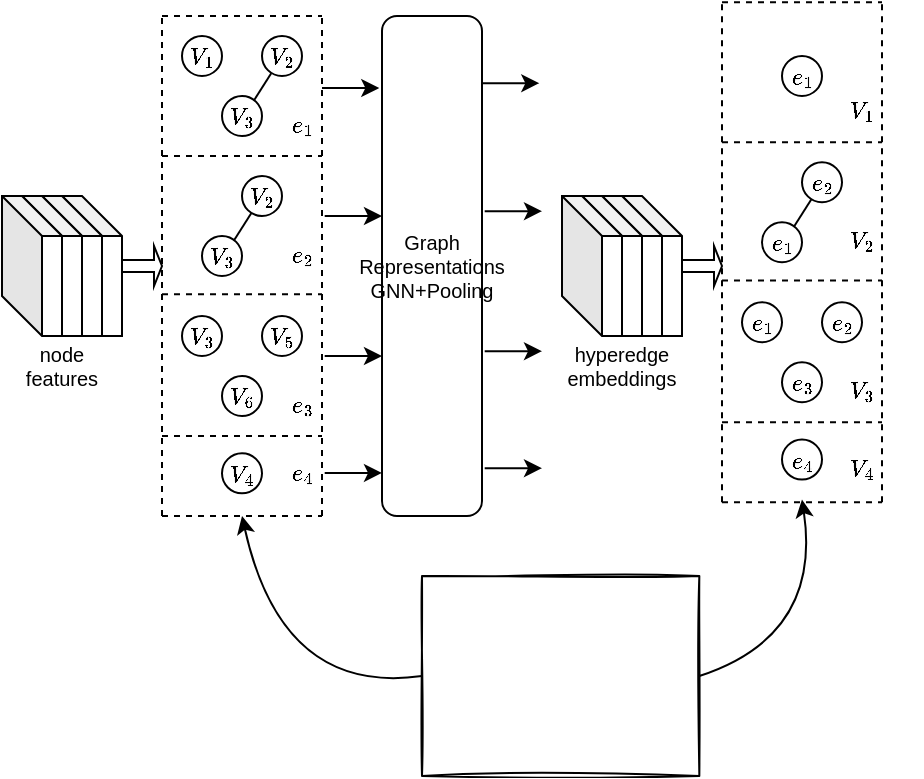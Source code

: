 <mxfile version="20.4.1" type="github">
  <diagram id="Zizr9kG71ItXu3PUZdYu" name="第 1 页">
    <mxGraphModel dx="751" dy="422" grid="1" gridSize="10" guides="1" tooltips="1" connect="1" arrows="1" fold="1" page="1" pageScale="1" pageWidth="827" pageHeight="1169" math="1" shadow="0">
      <root>
        <mxCell id="0" />
        <mxCell id="1" parent="0" />
        <mxCell id="7wE68VjL94obTEk8A7nX-3" value="&lt;font style=&quot;font-size: 10px;&quot;&gt;`V_1`&lt;/font&gt;" style="ellipse;whiteSpace=wrap;html=1;aspect=fixed;" vertex="1" parent="1">
          <mxGeometry x="300" y="120" width="20" height="20" as="geometry" />
        </mxCell>
        <mxCell id="7wE68VjL94obTEk8A7nX-4" value="&lt;font style=&quot;font-size: 10px;&quot;&gt;`V_2`&lt;/font&gt;" style="ellipse;whiteSpace=wrap;html=1;aspect=fixed;" vertex="1" parent="1">
          <mxGeometry x="340" y="120" width="20" height="20" as="geometry" />
        </mxCell>
        <mxCell id="7wE68VjL94obTEk8A7nX-5" value="&lt;font style=&quot;font-size: 10px;&quot;&gt;`V_3`&lt;/font&gt;" style="ellipse;whiteSpace=wrap;html=1;aspect=fixed;" vertex="1" parent="1">
          <mxGeometry x="320" y="150" width="20" height="20" as="geometry" />
        </mxCell>
        <mxCell id="7wE68VjL94obTEk8A7nX-6" value="" style="endArrow=none;html=1;rounded=0;fontSize=10;entryX=0.231;entryY=0.932;entryDx=0;entryDy=0;exitX=0.798;exitY=0.113;exitDx=0;exitDy=0;entryPerimeter=0;exitPerimeter=0;" edge="1" parent="1" source="7wE68VjL94obTEk8A7nX-5" target="7wE68VjL94obTEk8A7nX-4">
          <mxGeometry width="50" height="50" relative="1" as="geometry">
            <mxPoint x="340" y="290" as="sourcePoint" />
            <mxPoint x="390" y="240" as="targetPoint" />
          </mxGeometry>
        </mxCell>
        <mxCell id="7wE68VjL94obTEk8A7nX-8" value="&lt;font style=&quot;font-size: 10px;&quot;&gt;`V_2`&lt;/font&gt;" style="ellipse;whiteSpace=wrap;html=1;aspect=fixed;" vertex="1" parent="1">
          <mxGeometry x="330" y="190" width="20" height="20" as="geometry" />
        </mxCell>
        <mxCell id="7wE68VjL94obTEk8A7nX-9" value="&lt;font style=&quot;font-size: 10px;&quot;&gt;`V_3`&lt;/font&gt;" style="ellipse;whiteSpace=wrap;html=1;aspect=fixed;" vertex="1" parent="1">
          <mxGeometry x="310" y="220" width="20" height="20" as="geometry" />
        </mxCell>
        <mxCell id="7wE68VjL94obTEk8A7nX-10" value="" style="endArrow=none;html=1;rounded=0;fontSize=10;entryX=0.231;entryY=0.932;entryDx=0;entryDy=0;exitX=0.798;exitY=0.113;exitDx=0;exitDy=0;entryPerimeter=0;exitPerimeter=0;" edge="1" parent="1" source="7wE68VjL94obTEk8A7nX-9" target="7wE68VjL94obTEk8A7nX-8">
          <mxGeometry width="50" height="50" relative="1" as="geometry">
            <mxPoint x="330" y="360" as="sourcePoint" />
            <mxPoint x="380" y="310" as="targetPoint" />
          </mxGeometry>
        </mxCell>
        <mxCell id="7wE68VjL94obTEk8A7nX-11" value="&lt;font style=&quot;font-size: 10px;&quot;&gt;`V_3`&lt;/font&gt;" style="ellipse;whiteSpace=wrap;html=1;aspect=fixed;" vertex="1" parent="1">
          <mxGeometry x="300" y="260" width="20" height="20" as="geometry" />
        </mxCell>
        <mxCell id="7wE68VjL94obTEk8A7nX-12" value="&lt;font style=&quot;font-size: 10px;&quot;&gt;`V_5`&lt;/font&gt;" style="ellipse;whiteSpace=wrap;html=1;aspect=fixed;" vertex="1" parent="1">
          <mxGeometry x="340" y="260" width="20" height="20" as="geometry" />
        </mxCell>
        <mxCell id="7wE68VjL94obTEk8A7nX-13" value="&lt;font style=&quot;font-size: 10px;&quot;&gt;`V_6`&lt;/font&gt;" style="ellipse;whiteSpace=wrap;html=1;aspect=fixed;" vertex="1" parent="1">
          <mxGeometry x="320" y="290" width="20" height="20" as="geometry" />
        </mxCell>
        <mxCell id="7wE68VjL94obTEk8A7nX-15" value="&lt;font style=&quot;font-size: 10px;&quot;&gt;`V_4`&lt;/font&gt;" style="ellipse;whiteSpace=wrap;html=1;aspect=fixed;" vertex="1" parent="1">
          <mxGeometry x="320" y="328.65" width="20" height="20" as="geometry" />
        </mxCell>
        <mxCell id="7wE68VjL94obTEk8A7nX-16" value="" style="endArrow=none;dashed=1;html=1;rounded=0;fontSize=10;" edge="1" parent="1">
          <mxGeometry width="50" height="50" relative="1" as="geometry">
            <mxPoint x="290" y="360" as="sourcePoint" />
            <mxPoint x="290" y="110" as="targetPoint" />
          </mxGeometry>
        </mxCell>
        <mxCell id="7wE68VjL94obTEk8A7nX-17" value="" style="endArrow=none;dashed=1;html=1;rounded=0;fontSize=10;" edge="1" parent="1">
          <mxGeometry width="50" height="50" relative="1" as="geometry">
            <mxPoint x="370" y="360" as="sourcePoint" />
            <mxPoint x="370" y="110" as="targetPoint" />
          </mxGeometry>
        </mxCell>
        <mxCell id="7wE68VjL94obTEk8A7nX-18" value="" style="endArrow=none;dashed=1;html=1;rounded=0;fontSize=10;" edge="1" parent="1">
          <mxGeometry width="50" height="50" relative="1" as="geometry">
            <mxPoint x="290" y="360" as="sourcePoint" />
            <mxPoint x="370" y="360" as="targetPoint" />
          </mxGeometry>
        </mxCell>
        <mxCell id="7wE68VjL94obTEk8A7nX-19" value="" style="endArrow=none;dashed=1;html=1;rounded=0;fontSize=10;" edge="1" parent="1">
          <mxGeometry width="50" height="50" relative="1" as="geometry">
            <mxPoint x="290" y="110" as="sourcePoint" />
            <mxPoint x="370" y="110" as="targetPoint" />
          </mxGeometry>
        </mxCell>
        <mxCell id="7wE68VjL94obTEk8A7nX-20" value="" style="endArrow=none;dashed=1;html=1;rounded=0;fontSize=10;" edge="1" parent="1">
          <mxGeometry width="50" height="50" relative="1" as="geometry">
            <mxPoint x="290" y="180" as="sourcePoint" />
            <mxPoint x="370" y="180" as="targetPoint" />
          </mxGeometry>
        </mxCell>
        <mxCell id="7wE68VjL94obTEk8A7nX-21" value="" style="endArrow=none;dashed=1;html=1;rounded=0;fontSize=10;" edge="1" parent="1">
          <mxGeometry width="50" height="50" relative="1" as="geometry">
            <mxPoint x="290" y="249.12" as="sourcePoint" />
            <mxPoint x="370" y="249.12" as="targetPoint" />
          </mxGeometry>
        </mxCell>
        <mxCell id="7wE68VjL94obTEk8A7nX-22" value="" style="endArrow=none;dashed=1;html=1;rounded=0;fontSize=10;" edge="1" parent="1">
          <mxGeometry width="50" height="50" relative="1" as="geometry">
            <mxPoint x="290" y="320" as="sourcePoint" />
            <mxPoint x="370" y="320" as="targetPoint" />
          </mxGeometry>
        </mxCell>
        <mxCell id="7wE68VjL94obTEk8A7nX-23" value="`e_1`" style="text;html=1;strokeColor=none;fillColor=none;align=center;verticalAlign=middle;whiteSpace=wrap;rounded=0;fontSize=10;" vertex="1" parent="1">
          <mxGeometry x="330" y="150" width="60" height="30" as="geometry" />
        </mxCell>
        <mxCell id="7wE68VjL94obTEk8A7nX-24" value="`e_2`" style="text;html=1;strokeColor=none;fillColor=none;align=center;verticalAlign=middle;whiteSpace=wrap;rounded=0;fontSize=10;" vertex="1" parent="1">
          <mxGeometry x="330" y="215" width="60" height="30" as="geometry" />
        </mxCell>
        <mxCell id="7wE68VjL94obTEk8A7nX-25" value="`e_3`" style="text;html=1;strokeColor=none;fillColor=none;align=center;verticalAlign=middle;whiteSpace=wrap;rounded=0;fontSize=10;" vertex="1" parent="1">
          <mxGeometry x="330" y="290" width="60" height="30" as="geometry" />
        </mxCell>
        <mxCell id="7wE68VjL94obTEk8A7nX-26" value="`e_4`" style="text;html=1;strokeColor=none;fillColor=none;align=center;verticalAlign=middle;whiteSpace=wrap;rounded=0;fontSize=10;" vertex="1" parent="1">
          <mxGeometry x="330" y="323.65" width="60" height="30" as="geometry" />
        </mxCell>
        <mxCell id="7wE68VjL94obTEk8A7nX-66" value="Graph &lt;br&gt;Representations&lt;br&gt;GNN+Pooling&lt;br&gt;" style="rounded=1;whiteSpace=wrap;html=1;sketch=0;strokeColor=default;fontSize=10;textDirection=rtl;horizontal=1;verticalAlign=middle;" vertex="1" parent="1">
          <mxGeometry x="400" y="110" width="50" height="250" as="geometry" />
        </mxCell>
        <mxCell id="7wE68VjL94obTEk8A7nX-67" value="" style="endArrow=classic;html=1;rounded=0;fontSize=10;entryX=-0.027;entryY=0.14;entryDx=0;entryDy=0;entryPerimeter=0;" edge="1" parent="1">
          <mxGeometry width="50" height="50" relative="1" as="geometry">
            <mxPoint x="370" y="146" as="sourcePoint" />
            <mxPoint x="398.65" y="146" as="targetPoint" />
          </mxGeometry>
        </mxCell>
        <mxCell id="7wE68VjL94obTEk8A7nX-68" value="" style="endArrow=classic;html=1;rounded=0;fontSize=10;entryX=-0.027;entryY=0.14;entryDx=0;entryDy=0;entryPerimeter=0;" edge="1" parent="1">
          <mxGeometry width="50" height="50" relative="1" as="geometry">
            <mxPoint x="371.35" y="210" as="sourcePoint" />
            <mxPoint x="400.0" y="210" as="targetPoint" />
          </mxGeometry>
        </mxCell>
        <mxCell id="7wE68VjL94obTEk8A7nX-69" value="" style="endArrow=classic;html=1;rounded=0;fontSize=10;entryX=-0.027;entryY=0.14;entryDx=0;entryDy=0;entryPerimeter=0;" edge="1" parent="1">
          <mxGeometry width="50" height="50" relative="1" as="geometry">
            <mxPoint x="371.35" y="280" as="sourcePoint" />
            <mxPoint x="400.0" y="280" as="targetPoint" />
          </mxGeometry>
        </mxCell>
        <mxCell id="7wE68VjL94obTEk8A7nX-70" value="" style="endArrow=classic;html=1;rounded=0;fontSize=10;entryX=-0.027;entryY=0.14;entryDx=0;entryDy=0;entryPerimeter=0;" edge="1" parent="1">
          <mxGeometry width="50" height="50" relative="1" as="geometry">
            <mxPoint x="371.35" y="338.48" as="sourcePoint" />
            <mxPoint x="400.0" y="338.48" as="targetPoint" />
          </mxGeometry>
        </mxCell>
        <mxCell id="7wE68VjL94obTEk8A7nX-71" value="" style="endArrow=classic;html=1;rounded=0;fontSize=10;entryX=-0.027;entryY=0.14;entryDx=0;entryDy=0;entryPerimeter=0;" edge="1" parent="1">
          <mxGeometry width="50" height="50" relative="1" as="geometry">
            <mxPoint x="450.0" y="143.59" as="sourcePoint" />
            <mxPoint x="478.65" y="143.59" as="targetPoint" />
          </mxGeometry>
        </mxCell>
        <mxCell id="7wE68VjL94obTEk8A7nX-72" value="" style="endArrow=classic;html=1;rounded=0;fontSize=10;entryX=-0.027;entryY=0.14;entryDx=0;entryDy=0;entryPerimeter=0;" edge="1" parent="1">
          <mxGeometry width="50" height="50" relative="1" as="geometry">
            <mxPoint x="451.35" y="207.59" as="sourcePoint" />
            <mxPoint x="480.0" y="207.59" as="targetPoint" />
          </mxGeometry>
        </mxCell>
        <mxCell id="7wE68VjL94obTEk8A7nX-73" value="" style="endArrow=classic;html=1;rounded=0;fontSize=10;entryX=-0.027;entryY=0.14;entryDx=0;entryDy=0;entryPerimeter=0;" edge="1" parent="1">
          <mxGeometry width="50" height="50" relative="1" as="geometry">
            <mxPoint x="451.35" y="277.59" as="sourcePoint" />
            <mxPoint x="480.0" y="277.59" as="targetPoint" />
          </mxGeometry>
        </mxCell>
        <mxCell id="7wE68VjL94obTEk8A7nX-74" value="" style="endArrow=classic;html=1;rounded=0;fontSize=10;entryX=-0.027;entryY=0.14;entryDx=0;entryDy=0;entryPerimeter=0;" edge="1" parent="1">
          <mxGeometry width="50" height="50" relative="1" as="geometry">
            <mxPoint x="451.35" y="336.07" as="sourcePoint" />
            <mxPoint x="480.0" y="336.07" as="targetPoint" />
          </mxGeometry>
        </mxCell>
        <mxCell id="7wE68VjL94obTEk8A7nX-80" value="" style="group" vertex="1" connectable="0" parent="1">
          <mxGeometry x="490" y="200" width="60" height="70" as="geometry" />
        </mxCell>
        <mxCell id="7wE68VjL94obTEk8A7nX-75" value="" style="shape=cube;whiteSpace=wrap;html=1;boundedLbl=1;backgroundOutline=1;darkOpacity=0.05;darkOpacity2=0.1;sketch=0;strokeColor=default;fontSize=10;" vertex="1" parent="7wE68VjL94obTEk8A7nX-80">
          <mxGeometry x="30" width="30" height="70" as="geometry" />
        </mxCell>
        <mxCell id="7wE68VjL94obTEk8A7nX-76" value="" style="shape=cube;whiteSpace=wrap;html=1;boundedLbl=1;backgroundOutline=1;darkOpacity=0.05;darkOpacity2=0.1;sketch=0;strokeColor=default;fontSize=10;" vertex="1" parent="7wE68VjL94obTEk8A7nX-80">
          <mxGeometry x="20" width="30" height="70" as="geometry" />
        </mxCell>
        <mxCell id="7wE68VjL94obTEk8A7nX-77" value="" style="shape=cube;whiteSpace=wrap;html=1;boundedLbl=1;backgroundOutline=1;darkOpacity=0.05;darkOpacity2=0.1;sketch=0;strokeColor=default;fontSize=10;" vertex="1" parent="7wE68VjL94obTEk8A7nX-80">
          <mxGeometry x="10" width="30" height="70" as="geometry" />
        </mxCell>
        <mxCell id="7wE68VjL94obTEk8A7nX-79" value="" style="shape=cube;whiteSpace=wrap;html=1;boundedLbl=1;backgroundOutline=1;darkOpacity=0.05;darkOpacity2=0.1;sketch=0;strokeColor=default;fontSize=10;" vertex="1" parent="7wE68VjL94obTEk8A7nX-80">
          <mxGeometry width="30" height="70" as="geometry" />
        </mxCell>
        <mxCell id="7wE68VjL94obTEk8A7nX-81" value="hyperedge&lt;br&gt;embeddings" style="text;html=1;strokeColor=none;fillColor=none;align=center;verticalAlign=middle;whiteSpace=wrap;rounded=0;sketch=0;fontSize=10;" vertex="1" parent="1">
          <mxGeometry x="490" y="270" width="60" height="30" as="geometry" />
        </mxCell>
        <mxCell id="7wE68VjL94obTEk8A7nX-84" value="&lt;font style=&quot;font-size: 10px;&quot;&gt;`e_1`&lt;/font&gt;" style="ellipse;whiteSpace=wrap;html=1;aspect=fixed;" vertex="1" parent="1">
          <mxGeometry x="600" y="130" width="20" height="20" as="geometry" />
        </mxCell>
        <mxCell id="7wE68VjL94obTEk8A7nX-86" value="&lt;font style=&quot;font-size: 10px;&quot;&gt;`e_2`&lt;/font&gt;" style="ellipse;whiteSpace=wrap;html=1;aspect=fixed;" vertex="1" parent="1">
          <mxGeometry x="610" y="183.12" width="20" height="20" as="geometry" />
        </mxCell>
        <mxCell id="7wE68VjL94obTEk8A7nX-87" value="&lt;font style=&quot;font-size: 10px;&quot;&gt;`e_1`&lt;/font&gt;" style="ellipse;whiteSpace=wrap;html=1;aspect=fixed;" vertex="1" parent="1">
          <mxGeometry x="590" y="213.12" width="20" height="20" as="geometry" />
        </mxCell>
        <mxCell id="7wE68VjL94obTEk8A7nX-88" value="" style="endArrow=none;html=1;rounded=0;fontSize=10;entryX=0.231;entryY=0.932;entryDx=0;entryDy=0;exitX=0.798;exitY=0.113;exitDx=0;exitDy=0;entryPerimeter=0;exitPerimeter=0;" edge="1" parent="1" source="7wE68VjL94obTEk8A7nX-87" target="7wE68VjL94obTEk8A7nX-86">
          <mxGeometry width="50" height="50" relative="1" as="geometry">
            <mxPoint x="610" y="353.12" as="sourcePoint" />
            <mxPoint x="660" y="303.12" as="targetPoint" />
          </mxGeometry>
        </mxCell>
        <mxCell id="7wE68VjL94obTEk8A7nX-89" value="&lt;font style=&quot;font-size: 10px;&quot;&gt;`e_1`&lt;/font&gt;" style="ellipse;whiteSpace=wrap;html=1;aspect=fixed;" vertex="1" parent="1">
          <mxGeometry x="580" y="253.12" width="20" height="20" as="geometry" />
        </mxCell>
        <mxCell id="7wE68VjL94obTEk8A7nX-90" value="&lt;font style=&quot;font-size: 10px;&quot;&gt;`e_2`&lt;/font&gt;" style="ellipse;whiteSpace=wrap;html=1;aspect=fixed;" vertex="1" parent="1">
          <mxGeometry x="620" y="253.12" width="20" height="20" as="geometry" />
        </mxCell>
        <mxCell id="7wE68VjL94obTEk8A7nX-91" value="&lt;font style=&quot;font-size: 10px;&quot;&gt;`e_3`&lt;/font&gt;" style="ellipse;whiteSpace=wrap;html=1;aspect=fixed;" vertex="1" parent="1">
          <mxGeometry x="600" y="283.12" width="20" height="20" as="geometry" />
        </mxCell>
        <mxCell id="7wE68VjL94obTEk8A7nX-92" value="&lt;font style=&quot;font-size: 10px;&quot;&gt;`e_4`&lt;/font&gt;" style="ellipse;whiteSpace=wrap;html=1;aspect=fixed;" vertex="1" parent="1">
          <mxGeometry x="600" y="321.77" width="20" height="20" as="geometry" />
        </mxCell>
        <mxCell id="7wE68VjL94obTEk8A7nX-93" value="" style="endArrow=none;dashed=1;html=1;rounded=0;fontSize=10;" edge="1" parent="1">
          <mxGeometry width="50" height="50" relative="1" as="geometry">
            <mxPoint x="570" y="353.12" as="sourcePoint" />
            <mxPoint x="570" y="103.12" as="targetPoint" />
          </mxGeometry>
        </mxCell>
        <mxCell id="7wE68VjL94obTEk8A7nX-94" value="" style="endArrow=none;dashed=1;html=1;rounded=0;fontSize=10;" edge="1" parent="1">
          <mxGeometry width="50" height="50" relative="1" as="geometry">
            <mxPoint x="650" y="353.12" as="sourcePoint" />
            <mxPoint x="650" y="103.12" as="targetPoint" />
          </mxGeometry>
        </mxCell>
        <mxCell id="7wE68VjL94obTEk8A7nX-95" value="" style="endArrow=none;dashed=1;html=1;rounded=0;fontSize=10;" edge="1" parent="1">
          <mxGeometry width="50" height="50" relative="1" as="geometry">
            <mxPoint x="570" y="353.12" as="sourcePoint" />
            <mxPoint x="650" y="353.12" as="targetPoint" />
          </mxGeometry>
        </mxCell>
        <mxCell id="7wE68VjL94obTEk8A7nX-96" value="" style="endArrow=none;dashed=1;html=1;rounded=0;fontSize=10;" edge="1" parent="1">
          <mxGeometry width="50" height="50" relative="1" as="geometry">
            <mxPoint x="570" y="103.12" as="sourcePoint" />
            <mxPoint x="650" y="103.12" as="targetPoint" />
          </mxGeometry>
        </mxCell>
        <mxCell id="7wE68VjL94obTEk8A7nX-97" value="" style="endArrow=none;dashed=1;html=1;rounded=0;fontSize=10;" edge="1" parent="1">
          <mxGeometry width="50" height="50" relative="1" as="geometry">
            <mxPoint x="570" y="173.12" as="sourcePoint" />
            <mxPoint x="650" y="173.12" as="targetPoint" />
          </mxGeometry>
        </mxCell>
        <mxCell id="7wE68VjL94obTEk8A7nX-98" value="" style="endArrow=none;dashed=1;html=1;rounded=0;fontSize=10;" edge="1" parent="1">
          <mxGeometry width="50" height="50" relative="1" as="geometry">
            <mxPoint x="570" y="242.24" as="sourcePoint" />
            <mxPoint x="650" y="242.24" as="targetPoint" />
          </mxGeometry>
        </mxCell>
        <mxCell id="7wE68VjL94obTEk8A7nX-99" value="" style="endArrow=none;dashed=1;html=1;rounded=0;fontSize=10;" edge="1" parent="1">
          <mxGeometry width="50" height="50" relative="1" as="geometry">
            <mxPoint x="570" y="313.12" as="sourcePoint" />
            <mxPoint x="650" y="313.12" as="targetPoint" />
          </mxGeometry>
        </mxCell>
        <mxCell id="7wE68VjL94obTEk8A7nX-100" value="`V_1`" style="text;html=1;strokeColor=none;fillColor=none;align=center;verticalAlign=middle;whiteSpace=wrap;rounded=0;fontSize=10;" vertex="1" parent="1">
          <mxGeometry x="610" y="143.12" width="60" height="30" as="geometry" />
        </mxCell>
        <mxCell id="7wE68VjL94obTEk8A7nX-101" value="`V_2`" style="text;html=1;strokeColor=none;fillColor=none;align=center;verticalAlign=middle;whiteSpace=wrap;rounded=0;fontSize=10;" vertex="1" parent="1">
          <mxGeometry x="610" y="208.12" width="60" height="30" as="geometry" />
        </mxCell>
        <mxCell id="7wE68VjL94obTEk8A7nX-102" value="`V_3`" style="text;html=1;strokeColor=none;fillColor=none;align=center;verticalAlign=middle;whiteSpace=wrap;rounded=0;fontSize=10;" vertex="1" parent="1">
          <mxGeometry x="610" y="282.98" width="60" height="30" as="geometry" />
        </mxCell>
        <mxCell id="7wE68VjL94obTEk8A7nX-104" value="`V_4`" style="text;html=1;strokeColor=none;fillColor=none;align=center;verticalAlign=middle;whiteSpace=wrap;rounded=0;fontSize=10;" vertex="1" parent="1">
          <mxGeometry x="610" y="321.77" width="60" height="30" as="geometry" />
        </mxCell>
        <mxCell id="7wE68VjL94obTEk8A7nX-105" value="" style="shape=image;verticalLabelPosition=bottom;labelBackgroundColor=default;verticalAlign=top;aspect=fixed;imageAspect=0;image=https://upload.wikimedia.org/wikipedia/commons/thumb/5/57/Hypergraph-wikipedia.svg/2560px-Hypergraph-wikipedia.svg.png;imageBorder=default;sketch=1;" vertex="1" parent="1">
          <mxGeometry x="420" y="390" width="138.67" height="100" as="geometry" />
        </mxCell>
        <mxCell id="7wE68VjL94obTEk8A7nX-106" value="" style="curved=1;endArrow=classic;html=1;rounded=0;fontSize=10;exitX=0;exitY=0.5;exitDx=0;exitDy=0;" edge="1" parent="1" source="7wE68VjL94obTEk8A7nX-105">
          <mxGeometry width="50" height="50" relative="1" as="geometry">
            <mxPoint x="360" y="380" as="sourcePoint" />
            <mxPoint x="330" y="360" as="targetPoint" />
            <Array as="points">
              <mxPoint x="350" y="450" />
            </Array>
          </mxGeometry>
        </mxCell>
        <mxCell id="7wE68VjL94obTEk8A7nX-107" value="" style="curved=1;endArrow=classic;html=1;rounded=0;fontSize=10;exitX=1;exitY=0.5;exitDx=0;exitDy=0;entryX=0;entryY=1;entryDx=0;entryDy=0;" edge="1" parent="1" source="7wE68VjL94obTEk8A7nX-105" target="7wE68VjL94obTEk8A7nX-104">
          <mxGeometry width="50" height="50" relative="1" as="geometry">
            <mxPoint x="430" y="450" as="sourcePoint" />
            <mxPoint x="340" y="370" as="targetPoint" />
            <Array as="points">
              <mxPoint x="620" y="420" />
            </Array>
          </mxGeometry>
        </mxCell>
        <mxCell id="7wE68VjL94obTEk8A7nX-109" value="" style="shape=singleArrow;whiteSpace=wrap;html=1;sketch=0;strokeColor=default;fontSize=10;" vertex="1" parent="1">
          <mxGeometry x="550" y="225" width="20" height="20" as="geometry" />
        </mxCell>
        <mxCell id="7wE68VjL94obTEk8A7nX-110" value="" style="group" vertex="1" connectable="0" parent="1">
          <mxGeometry x="210" y="200" width="60" height="70" as="geometry" />
        </mxCell>
        <mxCell id="7wE68VjL94obTEk8A7nX-111" value="" style="shape=cube;whiteSpace=wrap;html=1;boundedLbl=1;backgroundOutline=1;darkOpacity=0.05;darkOpacity2=0.1;sketch=0;strokeColor=default;fontSize=10;" vertex="1" parent="7wE68VjL94obTEk8A7nX-110">
          <mxGeometry x="30" width="30" height="70" as="geometry" />
        </mxCell>
        <mxCell id="7wE68VjL94obTEk8A7nX-112" value="" style="shape=cube;whiteSpace=wrap;html=1;boundedLbl=1;backgroundOutline=1;darkOpacity=0.05;darkOpacity2=0.1;sketch=0;strokeColor=default;fontSize=10;" vertex="1" parent="7wE68VjL94obTEk8A7nX-110">
          <mxGeometry x="20" width="30" height="70" as="geometry" />
        </mxCell>
        <mxCell id="7wE68VjL94obTEk8A7nX-113" value="" style="shape=cube;whiteSpace=wrap;html=1;boundedLbl=1;backgroundOutline=1;darkOpacity=0.05;darkOpacity2=0.1;sketch=0;strokeColor=default;fontSize=10;" vertex="1" parent="7wE68VjL94obTEk8A7nX-110">
          <mxGeometry x="10" width="30" height="70" as="geometry" />
        </mxCell>
        <mxCell id="7wE68VjL94obTEk8A7nX-114" value="" style="shape=cube;whiteSpace=wrap;html=1;boundedLbl=1;backgroundOutline=1;darkOpacity=0.05;darkOpacity2=0.1;sketch=0;strokeColor=default;fontSize=10;" vertex="1" parent="7wE68VjL94obTEk8A7nX-110">
          <mxGeometry width="30" height="70" as="geometry" />
        </mxCell>
        <mxCell id="7wE68VjL94obTEk8A7nX-115" value="node&lt;br&gt;features" style="text;html=1;strokeColor=none;fillColor=none;align=center;verticalAlign=middle;whiteSpace=wrap;rounded=0;sketch=0;fontSize=10;" vertex="1" parent="1">
          <mxGeometry x="210" y="270" width="60" height="30" as="geometry" />
        </mxCell>
        <mxCell id="7wE68VjL94obTEk8A7nX-116" value="" style="shape=singleArrow;whiteSpace=wrap;html=1;sketch=0;strokeColor=default;fontSize=10;" vertex="1" parent="1">
          <mxGeometry x="270" y="225" width="20" height="20" as="geometry" />
        </mxCell>
      </root>
    </mxGraphModel>
  </diagram>
</mxfile>
